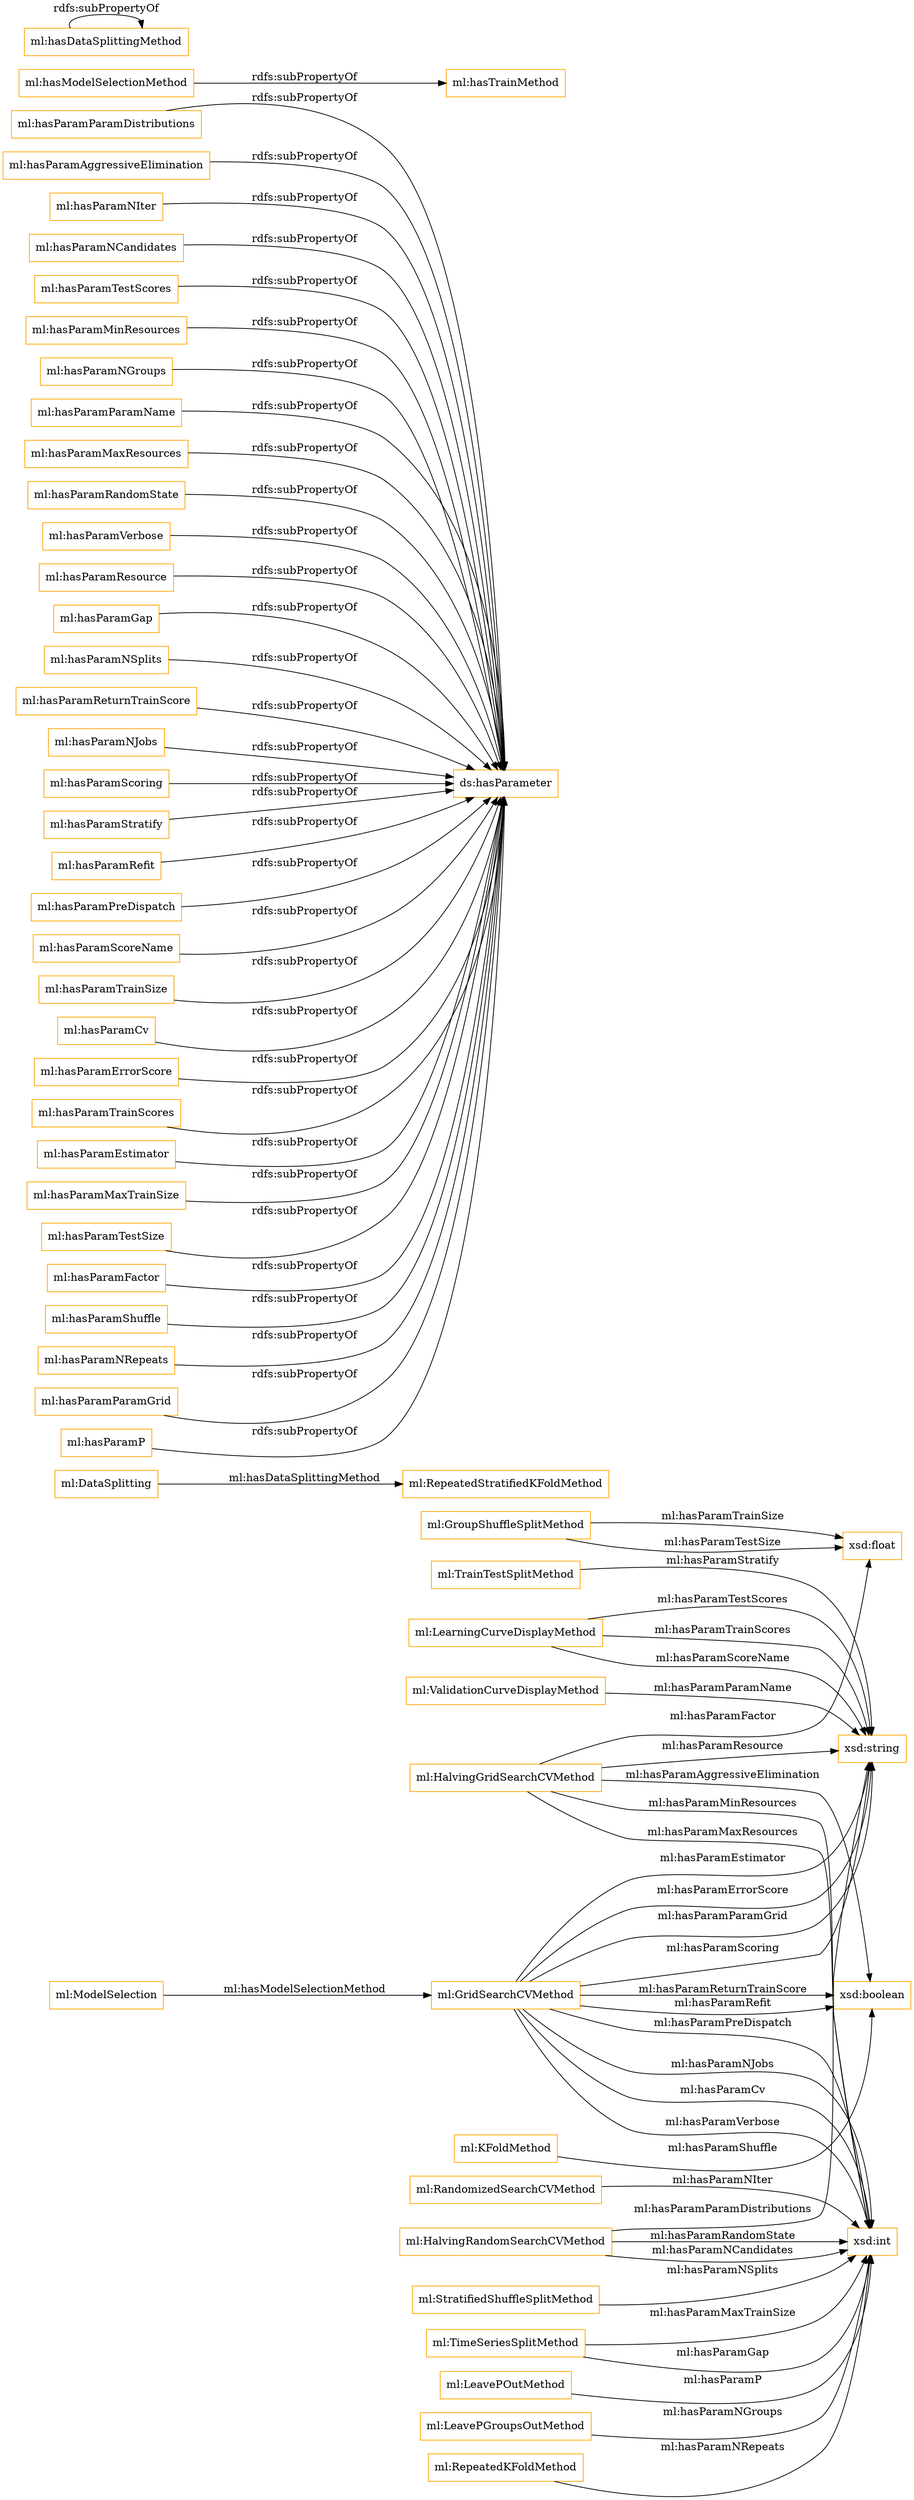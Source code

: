 digraph ar2dtool_diagram { 
rankdir=LR;
size="1501"
node [shape = rectangle, color="orange"]; "ml:RandomizedSearchCVMethod" "ml:GridSearchCVMethod" "ml:ValidationCurveDisplayMethod" "ml:StratifiedShuffleSplitMethod" "ml:RepeatedStratifiedKFoldMethod" "ml:TimeSeriesSplitMethod" "ml:HalvingGridSearchCVMethod" "ml:TrainTestSplitMethod" "ml:LeavePOutMethod" "ml:LeavePGroupsOutMethod" "ml:GroupShuffleSplitMethod" "ml:LearningCurveDisplayMethod" "ml:RepeatedKFoldMethod" "ml:HalvingRandomSearchCVMethod" "ml:KFoldMethod" ; /*classes style*/
	"ml:hasParamParamDistributions" -> "ds:hasParameter" [ label = "rdfs:subPropertyOf" ];
	"ml:hasParamAggressiveElimination" -> "ds:hasParameter" [ label = "rdfs:subPropertyOf" ];
	"ml:hasParamNIter" -> "ds:hasParameter" [ label = "rdfs:subPropertyOf" ];
	"ml:hasParamNCandidates" -> "ds:hasParameter" [ label = "rdfs:subPropertyOf" ];
	"ml:hasParamTestScores" -> "ds:hasParameter" [ label = "rdfs:subPropertyOf" ];
	"ml:hasParamMinResources" -> "ds:hasParameter" [ label = "rdfs:subPropertyOf" ];
	"ml:hasParamNGroups" -> "ds:hasParameter" [ label = "rdfs:subPropertyOf" ];
	"ml:hasModelSelectionMethod" -> "ml:hasTrainMethod" [ label = "rdfs:subPropertyOf" ];
	"ml:hasParamParamName" -> "ds:hasParameter" [ label = "rdfs:subPropertyOf" ];
	"ml:hasParamMaxResources" -> "ds:hasParameter" [ label = "rdfs:subPropertyOf" ];
	"ml:hasParamRandomState" -> "ds:hasParameter" [ label = "rdfs:subPropertyOf" ];
	"ml:hasParamVerbose" -> "ds:hasParameter" [ label = "rdfs:subPropertyOf" ];
	"ml:hasParamResource" -> "ds:hasParameter" [ label = "rdfs:subPropertyOf" ];
	"ml:hasParamGap" -> "ds:hasParameter" [ label = "rdfs:subPropertyOf" ];
	"ml:hasParamNSplits" -> "ds:hasParameter" [ label = "rdfs:subPropertyOf" ];
	"ml:hasParamReturnTrainScore" -> "ds:hasParameter" [ label = "rdfs:subPropertyOf" ];
	"ml:hasParamNJobs" -> "ds:hasParameter" [ label = "rdfs:subPropertyOf" ];
	"ml:hasParamScoring" -> "ds:hasParameter" [ label = "rdfs:subPropertyOf" ];
	"ml:hasParamStratify" -> "ds:hasParameter" [ label = "rdfs:subPropertyOf" ];
	"ml:hasParamRefit" -> "ds:hasParameter" [ label = "rdfs:subPropertyOf" ];
	"ml:hasParamPreDispatch" -> "ds:hasParameter" [ label = "rdfs:subPropertyOf" ];
	"ml:hasParamScoreName" -> "ds:hasParameter" [ label = "rdfs:subPropertyOf" ];
	"ml:hasDataSplittingMethod" -> "ml:hasDataSplittingMethod" [ label = "rdfs:subPropertyOf" ];
	"ml:hasParamTrainSize" -> "ds:hasParameter" [ label = "rdfs:subPropertyOf" ];
	"ml:hasParamCv" -> "ds:hasParameter" [ label = "rdfs:subPropertyOf" ];
	"ml:hasParamErrorScore" -> "ds:hasParameter" [ label = "rdfs:subPropertyOf" ];
	"ml:hasParamTrainScores" -> "ds:hasParameter" [ label = "rdfs:subPropertyOf" ];
	"ml:hasParamEstimator" -> "ds:hasParameter" [ label = "rdfs:subPropertyOf" ];
	"ml:hasParamMaxTrainSize" -> "ds:hasParameter" [ label = "rdfs:subPropertyOf" ];
	"ml:hasParamTestSize" -> "ds:hasParameter" [ label = "rdfs:subPropertyOf" ];
	"ml:hasParamFactor" -> "ds:hasParameter" [ label = "rdfs:subPropertyOf" ];
	"ml:hasParamShuffle" -> "ds:hasParameter" [ label = "rdfs:subPropertyOf" ];
	"ml:hasParamNRepeats" -> "ds:hasParameter" [ label = "rdfs:subPropertyOf" ];
	"ml:hasParamParamGrid" -> "ds:hasParameter" [ label = "rdfs:subPropertyOf" ];
	"ml:hasParamP" -> "ds:hasParameter" [ label = "rdfs:subPropertyOf" ];
	"ml:TimeSeriesSplitMethod" -> "xsd:int" [ label = "ml:hasParamMaxTrainSize" ];
	"ml:GridSearchCVMethod" -> "xsd:string" [ label = "ml:hasParamParamGrid" ];
	"ml:HalvingGridSearchCVMethod" -> "xsd:boolean" [ label = "ml:hasParamAggressiveElimination" ];
	"ml:HalvingGridSearchCVMethod" -> "xsd:float" [ label = "ml:hasParamFactor" ];
	"ml:RandomizedSearchCVMethod" -> "xsd:int" [ label = "ml:hasParamNIter" ];
	"ml:GroupShuffleSplitMethod" -> "xsd:float" [ label = "ml:hasParamTrainSize" ];
	"ml:RepeatedKFoldMethod" -> "xsd:int" [ label = "ml:hasParamNRepeats" ];
	"ml:DataSplitting" -> "ml:RepeatedStratifiedKFoldMethod" [ label = "ml:hasDataSplittingMethod" ];
	"ml:ModelSelection" -> "ml:GridSearchCVMethod" [ label = "ml:hasModelSelectionMethod" ];
	"ml:GridSearchCVMethod" -> "xsd:boolean" [ label = "ml:hasParamRefit" ];
	"ml:LearningCurveDisplayMethod" -> "xsd:string" [ label = "ml:hasParamTestScores" ];
	"ml:LearningCurveDisplayMethod" -> "xsd:string" [ label = "ml:hasParamTrainScores" ];
	"ml:TrainTestSplitMethod" -> "xsd:string" [ label = "ml:hasParamStratify" ];
	"ml:KFoldMethod" -> "xsd:boolean" [ label = "ml:hasParamShuffle" ];
	"ml:GridSearchCVMethod" -> "xsd:int" [ label = "ml:hasParamCv" ];
	"ml:ValidationCurveDisplayMethod" -> "xsd:string" [ label = "ml:hasParamParamName" ];
	"ml:GridSearchCVMethod" -> "xsd:string" [ label = "ml:hasParamScoring" ];
	"ml:TimeSeriesSplitMethod" -> "xsd:int" [ label = "ml:hasParamGap" ];
	"ml:HalvingGridSearchCVMethod" -> "xsd:int" [ label = "ml:hasParamMinResources" ];
	"ml:GroupShuffleSplitMethod" -> "xsd:float" [ label = "ml:hasParamTestSize" ];
	"ml:HalvingRandomSearchCVMethod" -> "xsd:string" [ label = "ml:hasParamParamDistributions" ];
	"ml:LearningCurveDisplayMethod" -> "xsd:string" [ label = "ml:hasParamScoreName" ];
	"ml:LeavePGroupsOutMethod" -> "xsd:int" [ label = "ml:hasParamNGroups" ];
	"ml:GridSearchCVMethod" -> "xsd:int" [ label = "ml:hasParamVerbose" ];
	"ml:HalvingRandomSearchCVMethod" -> "xsd:int" [ label = "ml:hasParamRandomState" ];
	"ml:GridSearchCVMethod" -> "xsd:int" [ label = "ml:hasParamPreDispatch" ];
	"ml:HalvingRandomSearchCVMethod" -> "xsd:int" [ label = "ml:hasParamNCandidates" ];
	"ml:GridSearchCVMethod" -> "xsd:boolean" [ label = "ml:hasParamReturnTrainScore" ];
	"ml:HalvingGridSearchCVMethod" -> "xsd:string" [ label = "ml:hasParamResource" ];
	"ml:LeavePOutMethod" -> "xsd:int" [ label = "ml:hasParamP" ];
	"ml:StratifiedShuffleSplitMethod" -> "xsd:int" [ label = "ml:hasParamNSplits" ];
	"ml:GridSearchCVMethod" -> "xsd:string" [ label = "ml:hasParamEstimator" ];
	"ml:GridSearchCVMethod" -> "xsd:string" [ label = "ml:hasParamErrorScore" ];
	"ml:HalvingGridSearchCVMethod" -> "xsd:int" [ label = "ml:hasParamMaxResources" ];
	"ml:GridSearchCVMethod" -> "xsd:int" [ label = "ml:hasParamNJobs" ];

}
